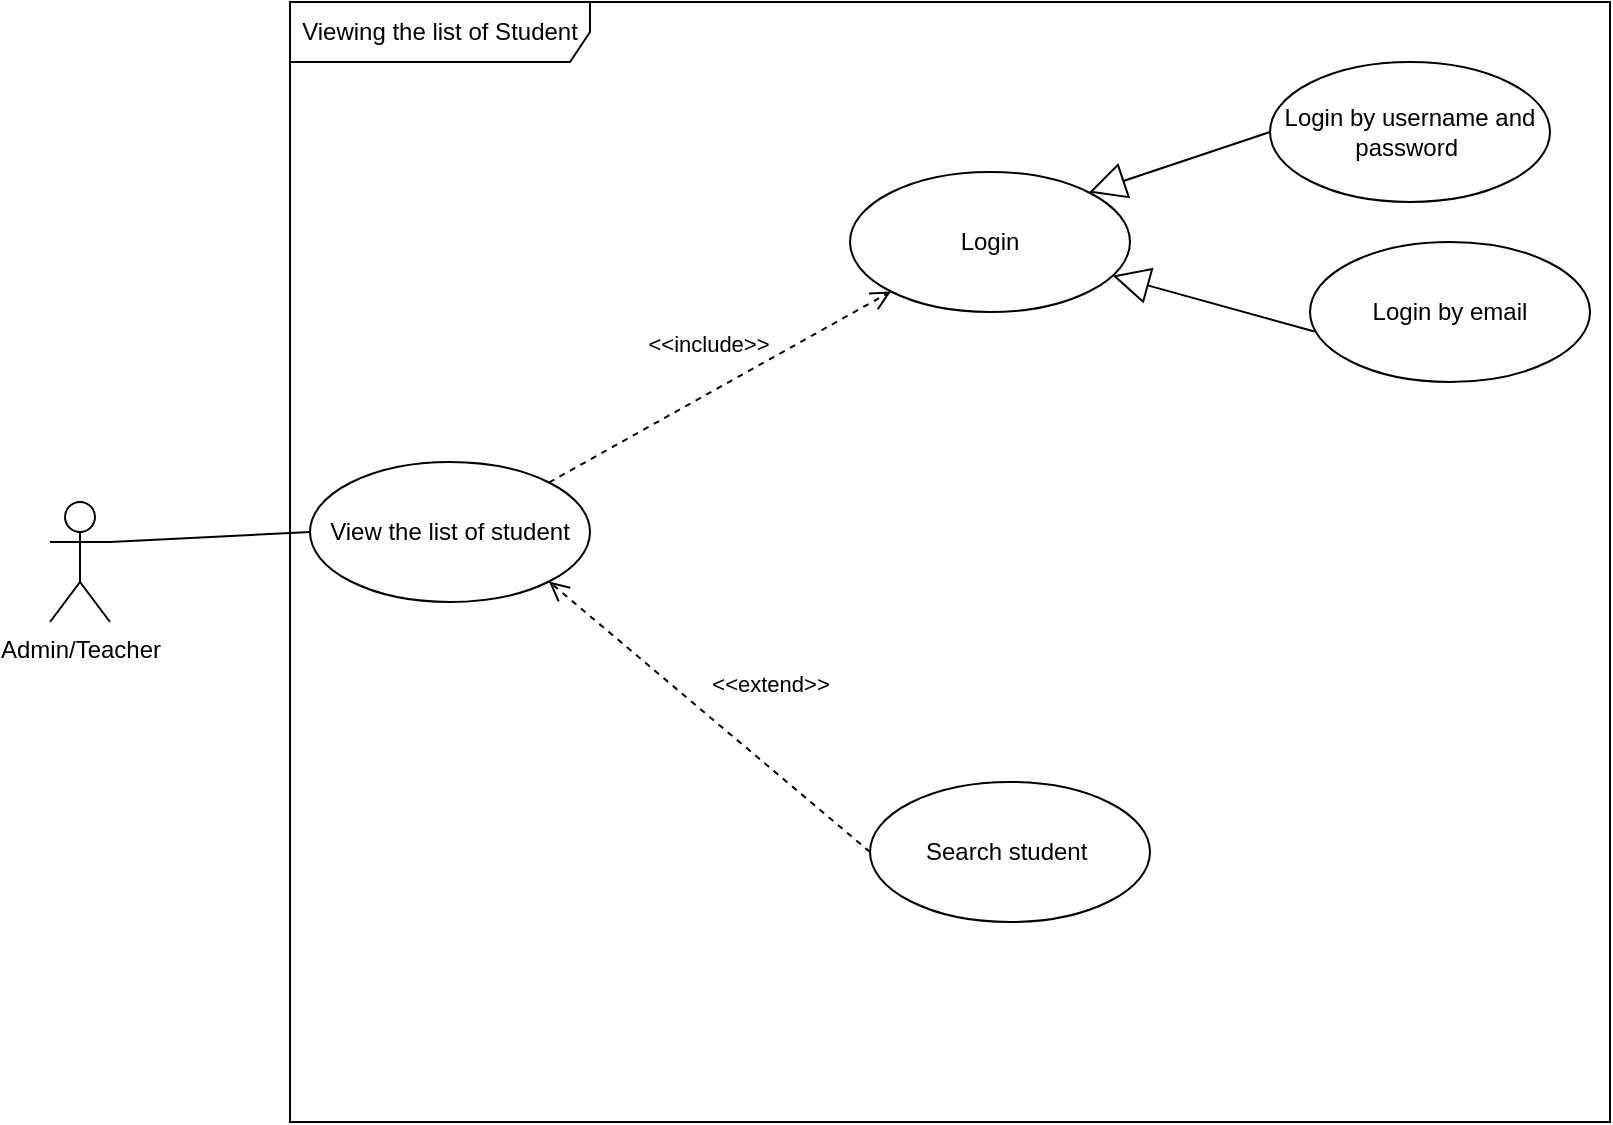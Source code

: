 <mxfile version="22.1.0" type="device">
  <diagram id="Hc2JgSTKJ0nhyATQd8Xm" name="use-case">
    <mxGraphModel dx="573" dy="322" grid="1" gridSize="10" guides="1" tooltips="1" connect="1" arrows="1" fold="1" page="1" pageScale="1" pageWidth="827" pageHeight="1169" math="0" shadow="0">
      <root>
        <mxCell id="0" />
        <mxCell id="1" parent="0" />
        <mxCell id="n6hdh-DsInmd9NyM3Zqy-1" value="Admin/Teacher" style="shape=umlActor;verticalLabelPosition=bottom;verticalAlign=top;html=1;" parent="1" vertex="1">
          <mxGeometry x="40" y="290" width="30" height="60" as="geometry" />
        </mxCell>
        <mxCell id="n6hdh-DsInmd9NyM3Zqy-3" value="Viewing the list of Student" style="shape=umlFrame;whiteSpace=wrap;html=1;pointerEvents=0;width=150;height=30;" parent="1" vertex="1">
          <mxGeometry x="160" y="40" width="660" height="560" as="geometry" />
        </mxCell>
        <mxCell id="n6hdh-DsInmd9NyM3Zqy-4" value="View the list of student" style="ellipse;whiteSpace=wrap;html=1;" parent="1" vertex="1">
          <mxGeometry x="170" y="270" width="140" height="70" as="geometry" />
        </mxCell>
        <mxCell id="n6hdh-DsInmd9NyM3Zqy-6" value="Search student&amp;nbsp;" style="ellipse;whiteSpace=wrap;html=1;" parent="1" vertex="1">
          <mxGeometry x="450" y="430" width="140" height="70" as="geometry" />
        </mxCell>
        <mxCell id="n6hdh-DsInmd9NyM3Zqy-7" value="Login" style="ellipse;whiteSpace=wrap;html=1;" parent="1" vertex="1">
          <mxGeometry x="440" y="125" width="140" height="70" as="geometry" />
        </mxCell>
        <mxCell id="n6hdh-DsInmd9NyM3Zqy-11" value="Login by username and password&amp;nbsp;" style="ellipse;whiteSpace=wrap;html=1;" parent="1" vertex="1">
          <mxGeometry x="650" y="70" width="140" height="70" as="geometry" />
        </mxCell>
        <mxCell id="n6hdh-DsInmd9NyM3Zqy-14" value="Login by email" style="ellipse;whiteSpace=wrap;html=1;" parent="1" vertex="1">
          <mxGeometry x="670" y="160" width="140" height="70" as="geometry" />
        </mxCell>
        <mxCell id="n6hdh-DsInmd9NyM3Zqy-19" value="&amp;lt;&amp;lt;extend&amp;gt;&amp;gt;" style="html=1;verticalAlign=bottom;endArrow=open;dashed=1;endSize=8;curved=0;rounded=0;exitX=0;exitY=0.5;exitDx=0;exitDy=0;entryX=1;entryY=1;entryDx=0;entryDy=0;" parent="1" source="n6hdh-DsInmd9NyM3Zqy-6" target="n6hdh-DsInmd9NyM3Zqy-4" edge="1">
          <mxGeometry x="-0.175" y="-25" relative="1" as="geometry">
            <mxPoint x="414" y="270" as="sourcePoint" />
            <mxPoint x="284" y="210" as="targetPoint" />
            <mxPoint as="offset" />
          </mxGeometry>
        </mxCell>
        <mxCell id="n6hdh-DsInmd9NyM3Zqy-20" value="&amp;lt;&amp;lt;include&amp;gt;&amp;gt;" style="html=1;verticalAlign=bottom;endArrow=open;dashed=1;endSize=8;curved=0;rounded=0;exitX=1;exitY=0;exitDx=0;exitDy=0;entryX=0;entryY=1;entryDx=0;entryDy=0;" parent="1" source="n6hdh-DsInmd9NyM3Zqy-4" target="n6hdh-DsInmd9NyM3Zqy-7" edge="1">
          <mxGeometry x="0.018" y="13" relative="1" as="geometry">
            <mxPoint x="414" y="200" as="sourcePoint" />
            <mxPoint x="284" y="240" as="targetPoint" />
            <mxPoint x="-1" as="offset" />
          </mxGeometry>
        </mxCell>
        <mxCell id="n6hdh-DsInmd9NyM3Zqy-21" value="" style="endArrow=block;endSize=16;endFill=0;html=1;rounded=0;exitX=0.016;exitY=0.639;exitDx=0;exitDy=0;exitPerimeter=0;" parent="1" source="n6hdh-DsInmd9NyM3Zqy-14" target="n6hdh-DsInmd9NyM3Zqy-7" edge="1">
          <mxGeometry y="40" width="160" relative="1" as="geometry">
            <mxPoint x="570" y="320" as="sourcePoint" />
            <mxPoint x="730" y="320" as="targetPoint" />
            <mxPoint as="offset" />
          </mxGeometry>
        </mxCell>
        <mxCell id="n6hdh-DsInmd9NyM3Zqy-22" value="" style="endArrow=block;endSize=16;endFill=0;html=1;rounded=0;entryX=1;entryY=0;entryDx=0;entryDy=0;exitX=0;exitY=0.5;exitDx=0;exitDy=0;" parent="1" source="n6hdh-DsInmd9NyM3Zqy-11" target="n6hdh-DsInmd9NyM3Zqy-7" edge="1">
          <mxGeometry y="40" width="160" relative="1" as="geometry">
            <mxPoint x="619.76" y="195.27" as="sourcePoint" />
            <mxPoint x="577.76" y="215.27" as="targetPoint" />
            <mxPoint as="offset" />
          </mxGeometry>
        </mxCell>
        <mxCell id="pd9W0Ry6EW7057hykL7I-1" value="" style="endArrow=none;html=1;rounded=0;exitX=0;exitY=0.5;exitDx=0;exitDy=0;entryX=1;entryY=0.333;entryDx=0;entryDy=0;entryPerimeter=0;" parent="1" source="n6hdh-DsInmd9NyM3Zqy-4" target="n6hdh-DsInmd9NyM3Zqy-1" edge="1">
          <mxGeometry width="50" height="50" relative="1" as="geometry">
            <mxPoint x="90" y="330" as="sourcePoint" />
            <mxPoint x="140" y="280" as="targetPoint" />
          </mxGeometry>
        </mxCell>
      </root>
    </mxGraphModel>
  </diagram>
</mxfile>
